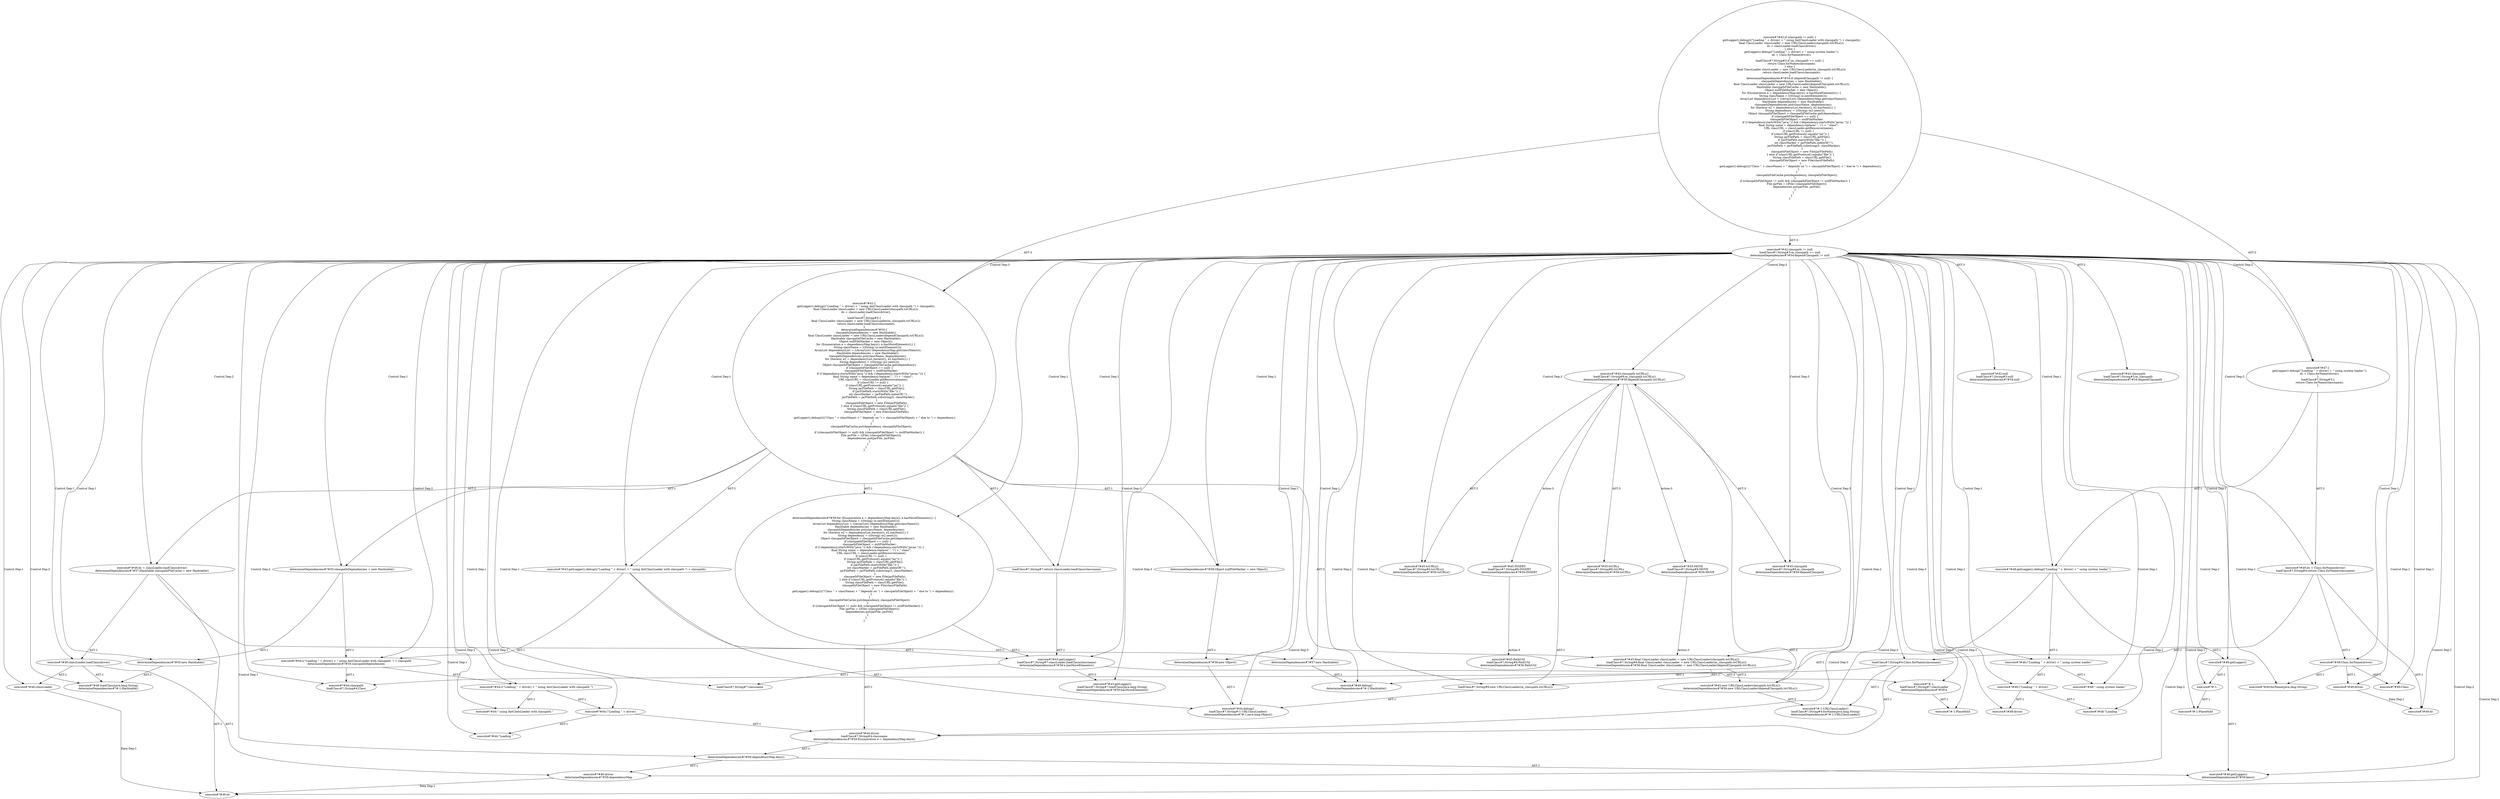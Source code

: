 digraph "Pattern" {
0 [label="execute#?#45:INSERT
loadClass#?,String#6:INSERT
determineDependencies#?#56:INSERT" shape=ellipse]
1 [label="execute#?#45:classpath.toURLs()
loadClass#?,String#6:m_classpath.toURLs()
determineDependencies#?#56:dependClasspath.toURLs()" shape=ellipse]
2 [label="execute#?#42:classpath != null
loadClass#?,String#3:m_classpath == null
determineDependencies#?#54:dependClasspath != null" shape=ellipse]
3 [label="execute#?#42:if (classpath != null) \{
    getLogger().debug(((\"Loading \" + driver) + \" using AntClassLoader with classpath \") + classpath);
    final ClassLoader classLoader = new URLClassLoader(classpath.toURLs());
    dc = classLoader.loadClass(driver);
\} else \{
    getLogger().debug((\"Loading \" + driver) + \" using system loader.\");
    dc = Class.forName(driver);
\}
loadClass#?,String#3:if (m_classpath == null) \{
    return Class.forName(classname);
\} else \{
    final ClassLoader classLoader = new URLClassLoader(m_classpath.toURLs());
    return classLoader.loadClass(classname);
\}
determineDependencies#?#54:if (dependClasspath != null) \{
    classpathDependencies = new Hashtable();
    final ClassLoader classLoader = new URLClassLoader(dependClasspath.toURLs());
    Hashtable classpathFileCache = new Hashtable();
    Object nullFileMarker = new Object();
    for (Enumeration e = dependencyMap.keys(); e.hasMoreElements();) \{
        String className = ((String) (e.nextElement()));
        ArrayList dependencyList = ((ArrayList) (dependencyMap.get(className)));
        Hashtable dependencies = new Hashtable();
        classpathDependencies.put(className, dependencies);
        for (Iterator e2 = dependencyList.iterator(); e2.hasNext();) \{
            String dependency = ((String) (e2.next()));
            Object classpathFileObject = classpathFileCache.get(dependency);
            if (classpathFileObject == null) \{
                classpathFileObject = nullFileMarker;
                if ((!dependency.startsWith(\"java.\")) && (!dependency.startsWith(\"javax.\"))) \{
                    final String name = dependency.replace('.', '/') + \".class\";
                    URL classURL = classLoader.getResource(name);
                    if (classURL != null) \{
                        if (classURL.getProtocol().equals(\"jar\")) \{
                            String jarFilePath = classURL.getFile();
                            if (jarFilePath.startsWith(\"file:\")) \{
                                int classMarker = jarFilePath.indexOf('!');
                                jarFilePath = jarFilePath.substring(5, classMarker);
                            \}
                            classpathFileObject = new File(jarFilePath);
                        \} else if (classURL.getProtocol().equals(\"file\")) \{
                            String classFilePath = classURL.getFile();
                            classpathFileObject = new File(classFilePath);
                        \}
                        getLogger().debug(((((\"Class \" + className) + \" depends on \") + classpathFileObject) + \" due to \") + dependency);
                    \}
                \}
                classpathFileCache.put(dependency, classpathFileObject);
            \}
            if ((classpathFileObject != null) && (classpathFileObject != nullFileMarker)) \{
                File jarFile = ((File) (classpathFileObject));
                dependencies.put(jarFile, jarFile);
            \}
        \}
    \}
\}" shape=ellipse]
4 [label="execute#?#42:classpath
loadClass#?,String#3:m_classpath
determineDependencies#?#54:dependClasspath" shape=ellipse]
5 [label="execute#?#42:null
loadClass#?,String#3:null
determineDependencies#?#54:null" shape=ellipse]
6 [label="execute#?#42:\{
    getLogger().debug(((\"Loading \" + driver) + \" using AntClassLoader with classpath \") + classpath);
    final ClassLoader classLoader = new URLClassLoader(classpath.toURLs());
    dc = classLoader.loadClass(driver);
\}
loadClass#?,String#5:\{
    final ClassLoader classLoader = new URLClassLoader(m_classpath.toURLs());
    return classLoader.loadClass(classname);
\}
determineDependencies#?#54:\{
    classpathDependencies = new Hashtable();
    final ClassLoader classLoader = new URLClassLoader(dependClasspath.toURLs());
    Hashtable classpathFileCache = new Hashtable();
    Object nullFileMarker = new Object();
    for (Enumeration e = dependencyMap.keys(); e.hasMoreElements();) \{
        String className = ((String) (e.nextElement()));
        ArrayList dependencyList = ((ArrayList) (dependencyMap.get(className)));
        Hashtable dependencies = new Hashtable();
        classpathDependencies.put(className, dependencies);
        for (Iterator e2 = dependencyList.iterator(); e2.hasNext();) \{
            String dependency = ((String) (e2.next()));
            Object classpathFileObject = classpathFileCache.get(dependency);
            if (classpathFileObject == null) \{
                classpathFileObject = nullFileMarker;
                if ((!dependency.startsWith(\"java.\")) && (!dependency.startsWith(\"javax.\"))) \{
                    final String name = dependency.replace('.', '/') + \".class\";
                    URL classURL = classLoader.getResource(name);
                    if (classURL != null) \{
                        if (classURL.getProtocol().equals(\"jar\")) \{
                            String jarFilePath = classURL.getFile();
                            if (jarFilePath.startsWith(\"file:\")) \{
                                int classMarker = jarFilePath.indexOf('!');
                                jarFilePath = jarFilePath.substring(5, classMarker);
                            \}
                            classpathFileObject = new File(jarFilePath);
                        \} else if (classURL.getProtocol().equals(\"file\")) \{
                            String classFilePath = classURL.getFile();
                            classpathFileObject = new File(classFilePath);
                        \}
                        getLogger().debug(((((\"Class \" + className) + \" depends on \") + classpathFileObject) + \" due to \") + dependency);
                    \}
                \}
                classpathFileCache.put(dependency, classpathFileObject);
            \}
            if ((classpathFileObject != null) && (classpathFileObject != nullFileMarker)) \{
                File jarFile = ((File) (classpathFileObject));
                dependencies.put(jarFile, jarFile);
            \}
        \}
    \}
\}" shape=ellipse]
7 [label="execute#?#43:getLogger().debug(((\"Loading \" + driver) + \" using AntClassLoader with classpath \") + classpath)" shape=ellipse]
8 [label="execute#?#44:debug()
loadClass#?,String#-1:URLClassLoader()
determineDependencies#?#-1:java.lang.Object()" shape=ellipse]
9 [label="execute#?#43:getLogger()
loadClass#?,String#7:classLoader.loadClass(classname)
determineDependencies#?#59:e.hasMoreElements()" shape=ellipse]
10 [label="execute#?#43:getLogger()
loadClass#?,String#7:loadClass(java.lang.String)
determineDependencies#?#59:hasMoreElements()" shape=ellipse]
11 [label="execute#?#-1:
loadClass#?,String#7:classLoader
determineDependencies#?#59:e" shape=ellipse]
12 [label="execute#?#-1:PlaceHold" shape=ellipse]
13 [label="execute#?#44:((\"Loading \" + driver) + \" using AntClassLoader with classpath \") + classpath
determineDependencies#?#55:classpathDependencies" shape=ellipse]
14 [label="execute#?#44:((\"Loading \" + driver) + \" using AntClassLoader with classpath \")" shape=ellipse]
15 [label="execute#?#44:(\"Loading \" + driver)" shape=ellipse]
16 [label="execute#?#44:\"Loading \"" shape=ellipse]
17 [label="execute#?#44:driver
loadClass#?,String#4:classname
determineDependencies#?#59:Enumeration e = dependencyMap.keys()" shape=ellipse]
18 [label="execute#?#44:\" using AntClassLoader with classpath \"" shape=ellipse]
19 [label="execute#?#44:classpath
loadClass#?,String#4:Class" shape=ellipse]
20 [label="execute#?#45:final ClassLoader classLoader = new URLClassLoader(classpath.toURLs())
loadClass#?,String#6:final ClassLoader classLoader = new URLClassLoader(m_classpath.toURLs())
determineDependencies#?#56:final ClassLoader classLoader = new URLClassLoader(dependClasspath.toURLs())" shape=ellipse]
21 [label="execute#?#45:new URLClassLoader(classpath.toURLs())
determineDependencies#?#56:new URLClassLoader(dependClasspath.toURLs())" shape=ellipse]
22 [label="execute#?#-1:URLClassLoader()
loadClass#?,String#4:forName(java.lang.String)
determineDependencies#?#-1:URLClassLoader()" shape=ellipse]
23 [label="execute#?#45:toURLs()
loadClass#?,String#6:toURLs()
determineDependencies#?#56:toURLs()" shape=ellipse]
24 [label="execute#?#45:classpath
loadClass#?,String#6:m_classpath
determineDependencies#?#56:dependClasspath" shape=ellipse]
25 [label="execute#?#46:dc = classLoader.loadClass(driver)
determineDependencies#?#57:Hashtable classpathFileCache = new Hashtable()" shape=ellipse]
26 [label="execute#?#46:dc" shape=ellipse]
27 [label="execute#?#46:classLoader.loadClass(driver)" shape=ellipse]
28 [label="execute#?#46:loadClass(java.lang.String)
determineDependencies#?#-1:Hashtable()" shape=ellipse]
29 [label="execute#?#46:classLoader" shape=ellipse]
30 [label="execute#?#46:driver
determineDependencies#?#59:dependencyMap" shape=ellipse]
31 [label="execute#?#47:\{
    getLogger().debug((\"Loading \" + driver) + \" using system loader.\");
    dc = Class.forName(driver);
\}
loadClass#?,String#3:\{
    return Class.forName(classname);
\}" shape=ellipse]
32 [label="execute#?#48:getLogger().debug((\"Loading \" + driver) + \" using system loader.\")" shape=ellipse]
33 [label="execute#?#48:debug()
determineDependencies#?#-1:Hashtable()" shape=ellipse]
34 [label="execute#?#48:getLogger()" shape=ellipse]
35 [label="execute#?#48:getLogger()
determineDependencies#?#59:keys()" shape=ellipse]
36 [label="execute#?#-1:" shape=ellipse]
37 [label="execute#?#-1:PlaceHold" shape=ellipse]
38 [label="execute#?#48:(\"Loading \" + driver) + \" using system loader.\"" shape=ellipse]
39 [label="execute#?#48:(\"Loading \" + driver)" shape=ellipse]
40 [label="execute#?#48:\"Loading \"" shape=ellipse]
41 [label="execute#?#48:driver" shape=ellipse]
42 [label="execute#?#48:\" using system loader.\"" shape=ellipse]
43 [label="execute#?#49:dc = Class.forName(driver)
loadClass#?,String#4:return Class.forName(classname)" shape=ellipse]
44 [label="execute#?#49:dc" shape=ellipse]
45 [label="execute#?#49:Class.forName(driver)" shape=ellipse]
46 [label="execute#?#49:forName(java.lang.String)" shape=ellipse]
47 [label="execute#?#49:Class" shape=ellipse]
48 [label="execute#?#49:driver" shape=ellipse]
49 [label="execute#?#45:toURLs
loadClass#?,String#6:toURLs
determineDependencies#?#56:toURLs" shape=ellipse]
50 [label="execute#?#45:MOVE
loadClass#?,String#6:MOVE
determineDependencies#?#56:MOVE" shape=ellipse]
51 [label="execute#?#45:PathUtil
loadClass#?,String#6:PathUtil
determineDependencies#?#56:PathUtil" shape=ellipse]
52 [label="loadClass#?,String#4:Class.forName(classname)" shape=ellipse]
53 [label="loadClass#?,String#6:new URLClassLoader(m_classpath.toURLs())" shape=ellipse]
54 [label="loadClass#?,String#7:classname" shape=ellipse]
55 [label="loadClass#?,String#7:return classLoader.loadClass(classname)" shape=ellipse]
56 [label="determineDependencies#?#55:new Hashtable()" shape=ellipse]
57 [label="determineDependencies#?#58:Object nullFileMarker = new Object()" shape=ellipse]
58 [label="determineDependencies#?#55:classpathDependencies = new Hashtable()" shape=ellipse]
59 [label="determineDependencies#?#59:for (Enumeration e = dependencyMap.keys(); e.hasMoreElements();) \{
    String className = ((String) (e.nextElement()));
    ArrayList dependencyList = ((ArrayList) (dependencyMap.get(className)));
    Hashtable dependencies = new Hashtable();
    classpathDependencies.put(className, dependencies);
    for (Iterator e2 = dependencyList.iterator(); e2.hasNext();) \{
        String dependency = ((String) (e2.next()));
        Object classpathFileObject = classpathFileCache.get(dependency);
        if (classpathFileObject == null) \{
            classpathFileObject = nullFileMarker;
            if ((!dependency.startsWith(\"java.\")) && (!dependency.startsWith(\"javax.\"))) \{
                final String name = dependency.replace('.', '/') + \".class\";
                URL classURL = classLoader.getResource(name);
                if (classURL != null) \{
                    if (classURL.getProtocol().equals(\"jar\")) \{
                        String jarFilePath = classURL.getFile();
                        if (jarFilePath.startsWith(\"file:\")) \{
                            int classMarker = jarFilePath.indexOf('!');
                            jarFilePath = jarFilePath.substring(5, classMarker);
                        \}
                        classpathFileObject = new File(jarFilePath);
                    \} else if (classURL.getProtocol().equals(\"file\")) \{
                        String classFilePath = classURL.getFile();
                        classpathFileObject = new File(classFilePath);
                    \}
                    getLogger().debug(((((\"Class \" + className) + \" depends on \") + classpathFileObject) + \" due to \") + dependency);
                \}
            \}
            classpathFileCache.put(dependency, classpathFileObject);
        \}
        if ((classpathFileObject != null) && (classpathFileObject != nullFileMarker)) \{
            File jarFile = ((File) (classpathFileObject));
            dependencies.put(jarFile, jarFile);
        \}
    \}
\}" shape=ellipse]
60 [label="determineDependencies#?#57:new Hashtable()" shape=ellipse]
61 [label="determineDependencies#?#59:dependencyMap.keys()" shape=ellipse]
62 [label="determineDependencies#?#58:new Object()" shape=ellipse]
0 -> 51 [label="Action:3"];
1 -> 0 [label="Action:3"];
1 -> 49 [label="AST:3"];
1 -> 24 [label="AST:3"];
1 -> 23 [label="AST:3"];
1 -> 50 [label="Action:3"];
2 -> 1 [label="Control Dep:3"];
2 -> 4 [label="AST:3"];
2 -> 5 [label="AST:3"];
2 -> 6 [label="Control Dep:3"];
2 -> 7 [label="Control Dep:1"];
2 -> 8 [label="Control Dep:3"];
2 -> 9 [label="Control Dep:3"];
2 -> 10 [label="Control Dep:3"];
2 -> 11 [label="Control Dep:3"];
2 -> 12 [label="Control Dep:1"];
2 -> 13 [label="Control Dep:2"];
2 -> 14 [label="Control Dep:1"];
2 -> 15 [label="Control Dep:1"];
2 -> 16 [label="Control Dep:1"];
2 -> 17 [label="Control Dep:3"];
2 -> 18 [label="Control Dep:1"];
2 -> 19 [label="Control Dep:2"];
2 -> 20 [label="Control Dep:3"];
2 -> 21 [label="Control Dep:2"];
2 -> 22 [label="Control Dep:3"];
2 -> 23 [label="Control Dep:3"];
2 -> 24 [label="Control Dep:3"];
2 -> 25 [label="Control Dep:2"];
2 -> 26 [label="Control Dep:1"];
2 -> 27 [label="Control Dep:1"];
2 -> 28 [label="Control Dep:2"];
2 -> 29 [label="Control Dep:1"];
2 -> 30 [label="Control Dep:2"];
2 -> 31 [label="Control Dep:2"];
2 -> 32 [label="Control Dep:1"];
2 -> 33 [label="Control Dep:2"];
2 -> 34 [label="Control Dep:1"];
2 -> 35 [label="Control Dep:2"];
2 -> 36 [label="Control Dep:1"];
2 -> 37 [label="Control Dep:1"];
2 -> 38 [label="Control Dep:1"];
2 -> 39 [label="Control Dep:1"];
2 -> 40 [label="Control Dep:1"];
2 -> 41 [label="Control Dep:1"];
2 -> 42 [label="Control Dep:1"];
2 -> 43 [label="Control Dep:2"];
2 -> 44 [label="Control Dep:1"];
2 -> 45 [label="Control Dep:1"];
2 -> 46 [label="Control Dep:1"];
2 -> 47 [label="Control Dep:1"];
2 -> 48 [label="Control Dep:1"];
2 -> 52 [label="Control Dep:1"];
2 -> 53 [label="Control Dep:1"];
2 -> 54 [label="Control Dep:1"];
2 -> 55 [label="Control Dep:1"];
2 -> 56 [label="Control Dep:1"];
2 -> 57 [label="Control Dep:1"];
2 -> 58 [label="Control Dep:1"];
2 -> 59 [label="Control Dep:1"];
2 -> 60 [label="Control Dep:1"];
2 -> 61 [label="Control Dep:1"];
2 -> 62 [label="Control Dep:1"];
3 -> 2 [label="AST:3"];
3 -> 6 [label="AST:3"];
3 -> 31 [label="AST:2"];
6 -> 7 [label="AST:1"];
6 -> 20 [label="AST:3"];
6 -> 25 [label="AST:2"];
6 -> 55 [label="AST:1"];
6 -> 57 [label="AST:1"];
6 -> 58 [label="AST:1"];
6 -> 59 [label="AST:1"];
7 -> 9 [label="AST:1"];
7 -> 8 [label="AST:1"];
7 -> 13 [label="AST:1"];
9 -> 11 [label="AST:3"];
9 -> 10 [label="AST:3"];
9 -> 54 [label="AST:1"];
11 -> 12 [label="AST:1"];
13 -> 14 [label="AST:1"];
13 -> 19 [label="AST:1"];
14 -> 15 [label="AST:1"];
14 -> 18 [label="AST:1"];
15 -> 16 [label="AST:1"];
15 -> 17 [label="AST:1"];
17 -> 61 [label="AST:1"];
20 -> 21 [label="AST:2"];
20 -> 53 [label="AST:1"];
21 -> 1 [label="AST:2"];
21 -> 22 [label="AST:2"];
25 -> 26 [label="AST:1"];
25 -> 27 [label="AST:1"];
25 -> 60 [label="AST:1"];
27 -> 29 [label="AST:1"];
27 -> 28 [label="AST:1"];
27 -> 30 [label="AST:1"];
29 -> 26 [label="Data Dep:1"];
30 -> 26 [label="Data Dep:1"];
31 -> 32 [label="AST:1"];
31 -> 43 [label="AST:2"];
32 -> 34 [label="AST:1"];
32 -> 33 [label="AST:1"];
32 -> 38 [label="AST:1"];
34 -> 36 [label="AST:1"];
34 -> 35 [label="AST:1"];
36 -> 37 [label="AST:1"];
38 -> 39 [label="AST:1"];
38 -> 42 [label="AST:1"];
39 -> 40 [label="AST:1"];
39 -> 41 [label="AST:1"];
43 -> 44 [label="AST:1"];
43 -> 45 [label="AST:1"];
43 -> 52 [label="AST:1"];
45 -> 47 [label="AST:1"];
45 -> 46 [label="AST:1"];
45 -> 48 [label="AST:1"];
48 -> 44 [label="Data Dep:1"];
50 -> 20 [label="Action:3"];
52 -> 19 [label="AST:1"];
52 -> 22 [label="AST:1"];
52 -> 17 [label="AST:1"];
53 -> 8 [label="AST:1"];
53 -> 1 [label="AST:1"];
55 -> 9 [label="AST:1"];
56 -> 28 [label="AST:1"];
57 -> 62 [label="AST:1"];
58 -> 56 [label="AST:1"];
58 -> 13 [label="AST:1"];
59 -> 17 [label="AST:1"];
59 -> 9 [label="AST:1"];
60 -> 33 [label="AST:1"];
61 -> 30 [label="AST:1"];
61 -> 35 [label="AST:1"];
62 -> 8 [label="AST:1"];
}